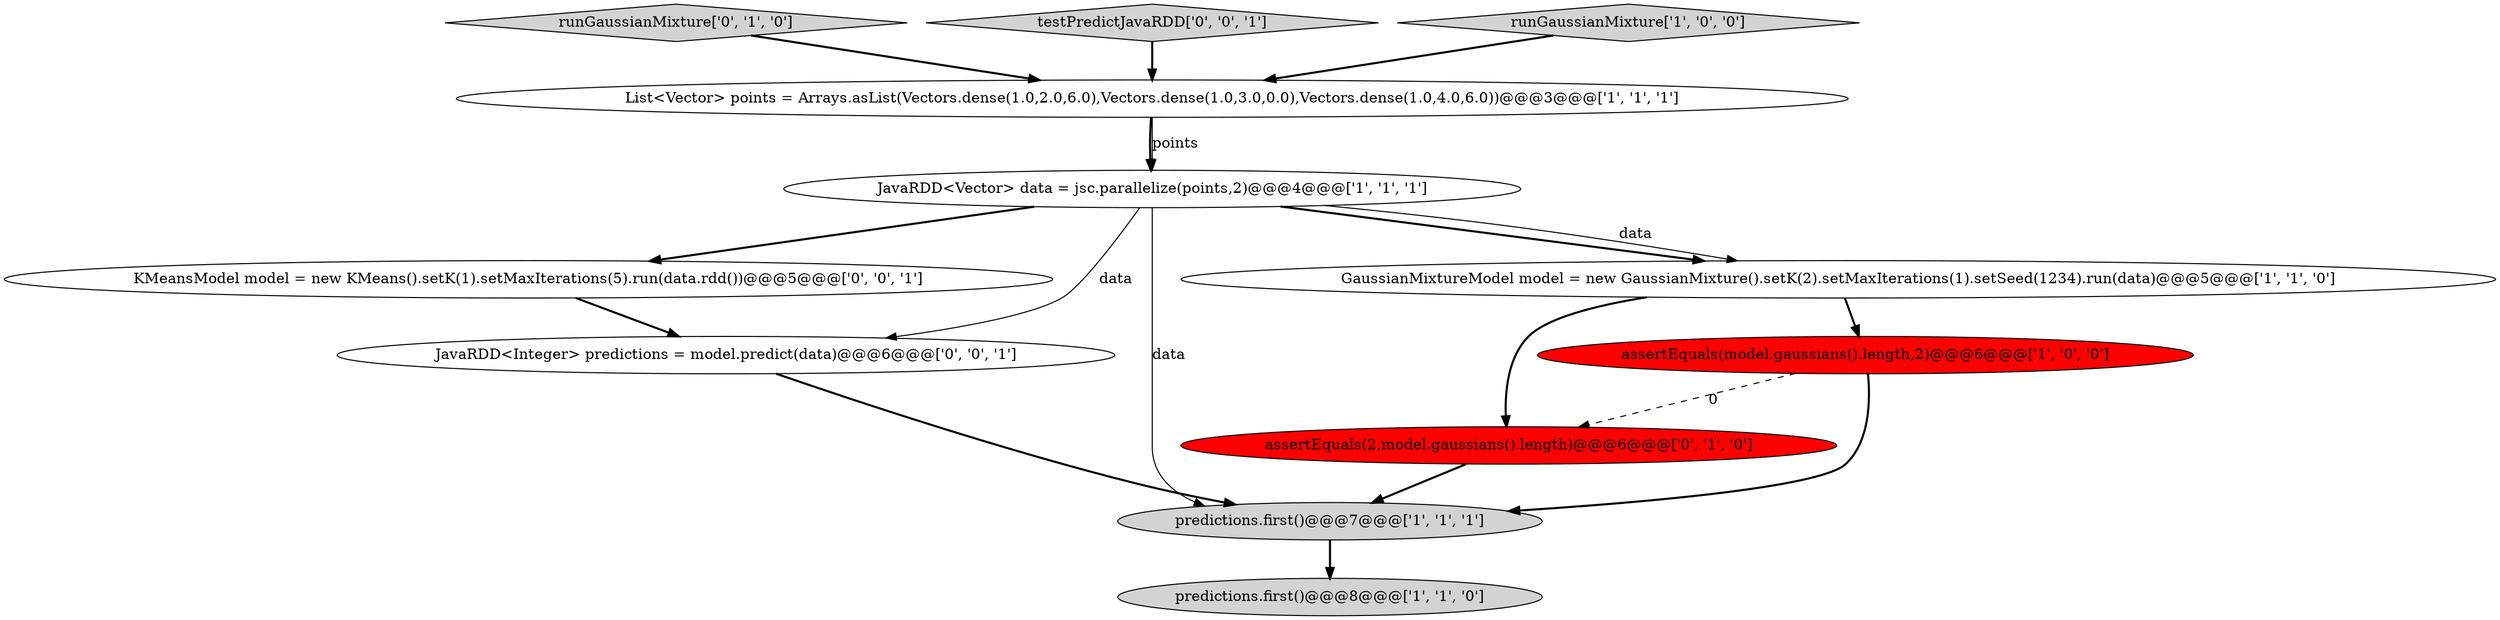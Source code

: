 digraph {
5 [style = filled, label = "JavaRDD<Vector> data = jsc.parallelize(points,2)@@@4@@@['1', '1', '1']", fillcolor = white, shape = ellipse image = "AAA0AAABBB1BBB"];
7 [style = filled, label = "runGaussianMixture['0', '1', '0']", fillcolor = lightgray, shape = diamond image = "AAA0AAABBB2BBB"];
11 [style = filled, label = "KMeansModel model = new KMeans().setK(1).setMaxIterations(5).run(data.rdd())@@@5@@@['0', '0', '1']", fillcolor = white, shape = ellipse image = "AAA0AAABBB3BBB"];
1 [style = filled, label = "List<Vector> points = Arrays.asList(Vectors.dense(1.0,2.0,6.0),Vectors.dense(1.0,3.0,0.0),Vectors.dense(1.0,4.0,6.0))@@@3@@@['1', '1', '1']", fillcolor = white, shape = ellipse image = "AAA0AAABBB1BBB"];
3 [style = filled, label = "assertEquals(model.gaussians().length,2)@@@6@@@['1', '0', '0']", fillcolor = red, shape = ellipse image = "AAA1AAABBB1BBB"];
9 [style = filled, label = "JavaRDD<Integer> predictions = model.predict(data)@@@6@@@['0', '0', '1']", fillcolor = white, shape = ellipse image = "AAA0AAABBB3BBB"];
10 [style = filled, label = "testPredictJavaRDD['0', '0', '1']", fillcolor = lightgray, shape = diamond image = "AAA0AAABBB3BBB"];
0 [style = filled, label = "predictions.first()@@@8@@@['1', '1', '0']", fillcolor = lightgray, shape = ellipse image = "AAA0AAABBB1BBB"];
6 [style = filled, label = "runGaussianMixture['1', '0', '0']", fillcolor = lightgray, shape = diamond image = "AAA0AAABBB1BBB"];
8 [style = filled, label = "assertEquals(2,model.gaussians().length)@@@6@@@['0', '1', '0']", fillcolor = red, shape = ellipse image = "AAA1AAABBB2BBB"];
4 [style = filled, label = "predictions.first()@@@7@@@['1', '1', '1']", fillcolor = lightgray, shape = ellipse image = "AAA0AAABBB1BBB"];
2 [style = filled, label = "GaussianMixtureModel model = new GaussianMixture().setK(2).setMaxIterations(1).setSeed(1234).run(data)@@@5@@@['1', '1', '0']", fillcolor = white, shape = ellipse image = "AAA0AAABBB1BBB"];
5->9 [style = solid, label="data"];
1->5 [style = bold, label=""];
3->8 [style = dashed, label="0"];
6->1 [style = bold, label=""];
5->2 [style = bold, label=""];
5->11 [style = bold, label=""];
7->1 [style = bold, label=""];
8->4 [style = bold, label=""];
5->4 [style = solid, label="data"];
9->4 [style = bold, label=""];
10->1 [style = bold, label=""];
11->9 [style = bold, label=""];
3->4 [style = bold, label=""];
5->2 [style = solid, label="data"];
2->8 [style = bold, label=""];
2->3 [style = bold, label=""];
4->0 [style = bold, label=""];
1->5 [style = solid, label="points"];
}
